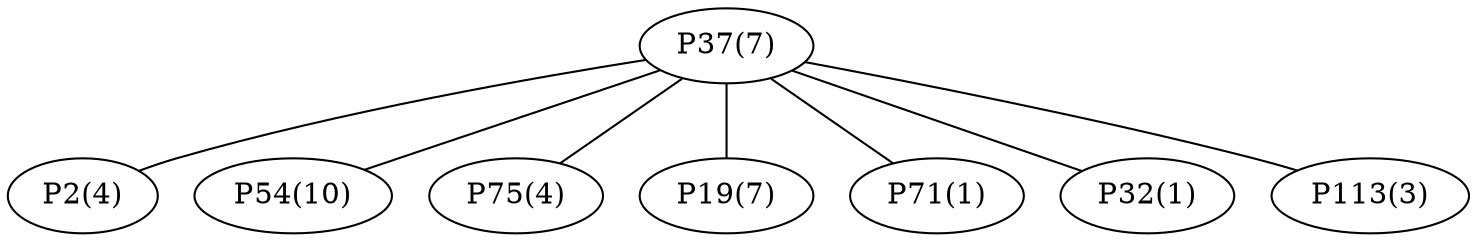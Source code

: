 graph network {
	"P37(7)";
	"P2(4)";
	"P54(10)";
	"P75(4)";
	"P19(7)";
	"P71(1)";
	"P32(1)";
	"P113(3)";
	"P37(7)" -- "P2(4)";
	"P37(7)" -- "P54(10)";
	"P37(7)" -- "P75(4)";
	"P37(7)" -- "P19(7)";
	"P37(7)" -- "P71(1)";
	"P37(7)" -- "P32(1)";
	"P37(7)" -- "P113(3)";
}